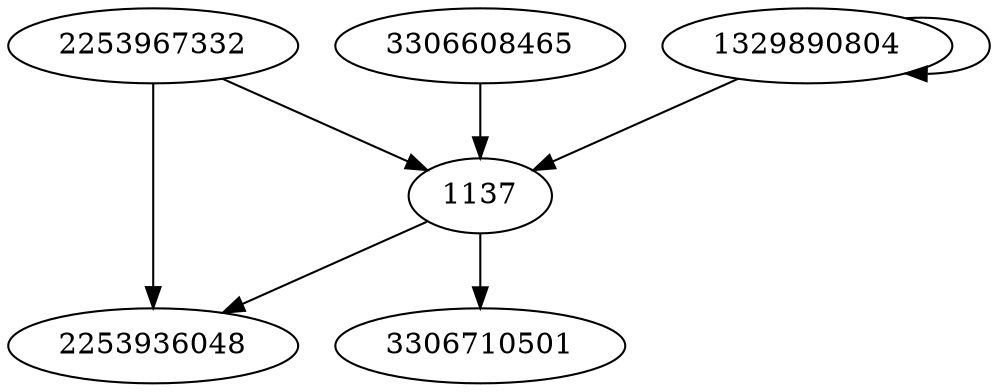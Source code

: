 digraph  {
2253967332;
3306710501;
2253936048;
3306608465;
1137;
1329890804;
2253967332 -> 2253936048;
2253967332 -> 1137;
3306608465 -> 1137;
1137 -> 2253936048;
1137 -> 3306710501;
1329890804 -> 1137;
1329890804 -> 1329890804;
}
